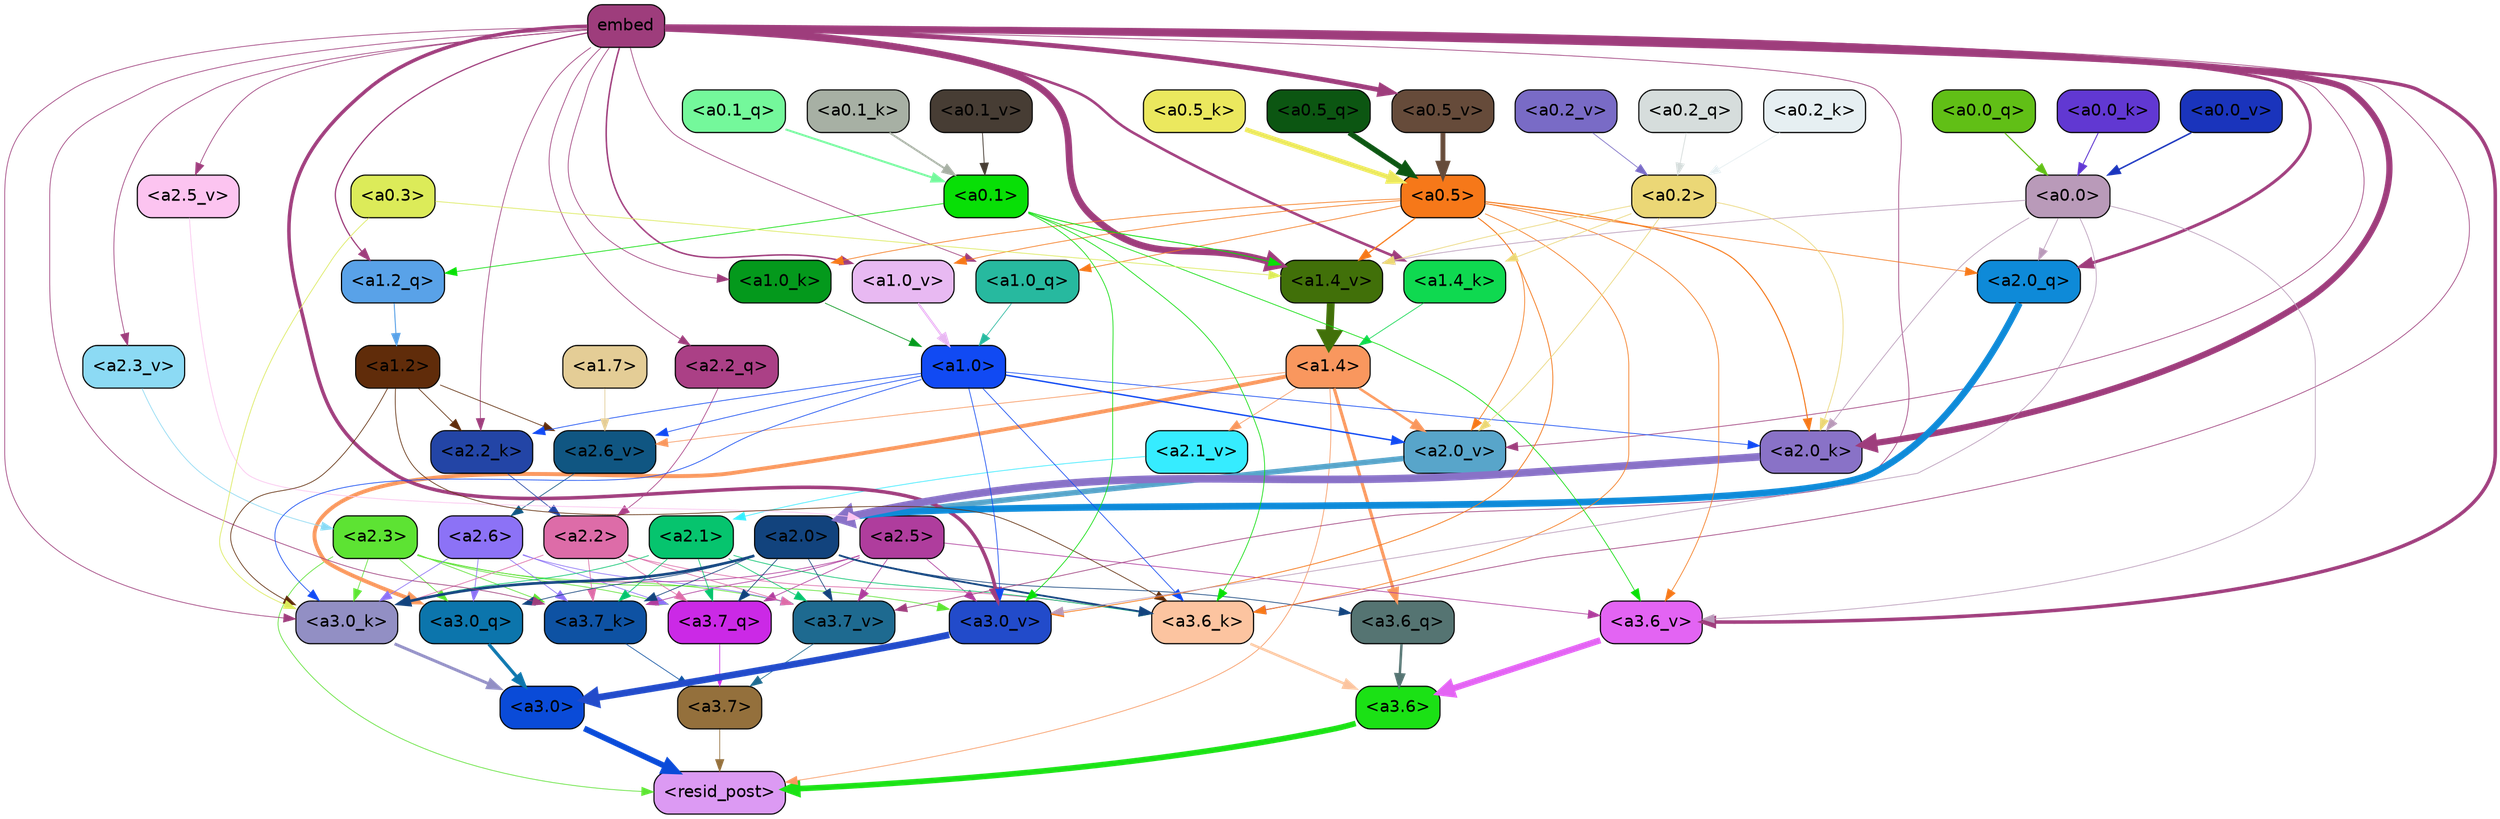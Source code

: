 strict digraph "" {
	graph [bgcolor=transparent,
		layout=dot,
		overlap=false,
		splines=true
	];
	"<a3.7>"	[color=black,
		fillcolor="#94703c",
		fontname=Helvetica,
		shape=box,
		style="filled, rounded"];
	"<resid_post>"	[color=black,
		fillcolor="#dc9af3",
		fontname=Helvetica,
		shape=box,
		style="filled, rounded"];
	"<a3.7>" -> "<resid_post>"	[color="#94703c",
		penwidth=0.6];
	"<a3.6>"	[color=black,
		fillcolor="#1be115",
		fontname=Helvetica,
		shape=box,
		style="filled, rounded"];
	"<a3.6>" -> "<resid_post>"	[color="#1be115",
		penwidth=4.753257989883423];
	"<a3.0>"	[color=black,
		fillcolor="#0a4bd8",
		fontname=Helvetica,
		shape=box,
		style="filled, rounded"];
	"<a3.0>" -> "<resid_post>"	[color="#0a4bd8",
		penwidth=4.90053927898407];
	"<a2.3>"	[color=black,
		fillcolor="#5de333",
		fontname=Helvetica,
		shape=box,
		style="filled, rounded"];
	"<a2.3>" -> "<resid_post>"	[color="#5de333",
		penwidth=0.6];
	"<a3.7_q>"	[color=black,
		fillcolor="#cb29e6",
		fontname=Helvetica,
		shape=box,
		style="filled, rounded"];
	"<a2.3>" -> "<a3.7_q>"	[color="#5de333",
		penwidth=0.6];
	"<a3.0_q>"	[color=black,
		fillcolor="#0c75ac",
		fontname=Helvetica,
		shape=box,
		style="filled, rounded"];
	"<a2.3>" -> "<a3.0_q>"	[color="#5de333",
		penwidth=0.6];
	"<a3.7_k>"	[color=black,
		fillcolor="#0e52a3",
		fontname=Helvetica,
		shape=box,
		style="filled, rounded"];
	"<a2.3>" -> "<a3.7_k>"	[color="#5de333",
		penwidth=0.6];
	"<a3.0_k>"	[color=black,
		fillcolor="#928fc4",
		fontname=Helvetica,
		shape=box,
		style="filled, rounded"];
	"<a2.3>" -> "<a3.0_k>"	[color="#5de333",
		penwidth=0.6];
	"<a3.7_v>"	[color=black,
		fillcolor="#1e6a90",
		fontname=Helvetica,
		shape=box,
		style="filled, rounded"];
	"<a2.3>" -> "<a3.7_v>"	[color="#5de333",
		penwidth=0.6];
	"<a3.0_v>"	[color=black,
		fillcolor="#224bca",
		fontname=Helvetica,
		shape=box,
		style="filled, rounded"];
	"<a2.3>" -> "<a3.0_v>"	[color="#5de333",
		penwidth=0.6];
	"<a1.4>"	[color=black,
		fillcolor="#f9975e",
		fontname=Helvetica,
		shape=box,
		style="filled, rounded"];
	"<a1.4>" -> "<resid_post>"	[color="#f9975e",
		penwidth=0.6];
	"<a3.6_q>"	[color=black,
		fillcolor="#557472",
		fontname=Helvetica,
		shape=box,
		style="filled, rounded"];
	"<a1.4>" -> "<a3.6_q>"	[color="#f9975e",
		penwidth=2.6043437719345093];
	"<a1.4>" -> "<a3.0_q>"	[color="#f9975e",
		penwidth=3.2779015004634857];
	"<a2.6_v>"	[color=black,
		fillcolor="#105682",
		fontname=Helvetica,
		shape=box,
		style="filled, rounded"];
	"<a1.4>" -> "<a2.6_v>"	[color="#f9975e",
		penwidth=0.6];
	"<a2.1_v>"	[color=black,
		fillcolor="#36ecff",
		fontname=Helvetica,
		shape=box,
		style="filled, rounded"];
	"<a1.4>" -> "<a2.1_v>"	[color="#f9975e",
		penwidth=0.6];
	"<a2.0_v>"	[color=black,
		fillcolor="#58a5ca",
		fontname=Helvetica,
		shape=box,
		style="filled, rounded"];
	"<a1.4>" -> "<a2.0_v>"	[color="#f9975e",
		penwidth=2.089712530374527];
	"<a3.7_q>" -> "<a3.7>"	[color="#cb29e6",
		penwidth=0.6];
	"<a3.6_q>" -> "<a3.6>"	[color="#557472",
		penwidth=2.091020345687866];
	"<a3.0_q>" -> "<a3.0>"	[color="#0c75ac",
		penwidth=2.7421876192092896];
	"<a3.7_k>" -> "<a3.7>"	[color="#0e52a3",
		penwidth=0.6];
	"<a3.6_k>"	[color=black,
		fillcolor="#fcc4a0",
		fontname=Helvetica,
		shape=box,
		style="filled, rounded"];
	"<a3.6_k>" -> "<a3.6>"	[color="#fcc4a0",
		penwidth=2.048597991466522];
	"<a3.0_k>" -> "<a3.0>"	[color="#928fc4",
		penwidth=2.476402521133423];
	"<a3.7_v>" -> "<a3.7>"	[color="#1e6a90",
		penwidth=0.6];
	"<a3.6_v>"	[color=black,
		fillcolor="#e364f3",
		fontname=Helvetica,
		shape=box,
		style="filled, rounded"];
	"<a3.6_v>" -> "<a3.6>"	[color="#e364f3",
		penwidth=5.2550448179244995];
	"<a3.0_v>" -> "<a3.0>"	[color="#224bca",
		penwidth=5.652270674705505];
	"<a2.6>"	[color=black,
		fillcolor="#8c72f6",
		fontname=Helvetica,
		shape=box,
		style="filled, rounded"];
	"<a2.6>" -> "<a3.7_q>"	[color="#8c72f6",
		penwidth=0.6];
	"<a2.6>" -> "<a3.0_q>"	[color="#8c72f6",
		penwidth=0.6];
	"<a2.6>" -> "<a3.7_k>"	[color="#8c72f6",
		penwidth=0.6];
	"<a2.6>" -> "<a3.0_k>"	[color="#8c72f6",
		penwidth=0.6];
	"<a2.6>" -> "<a3.7_v>"	[color="#8c72f6",
		penwidth=0.6];
	"<a2.5>"	[color=black,
		fillcolor="#af3d9d",
		fontname=Helvetica,
		shape=box,
		style="filled, rounded"];
	"<a2.5>" -> "<a3.7_q>"	[color="#af3d9d",
		penwidth=0.6];
	"<a2.5>" -> "<a3.7_k>"	[color="#af3d9d",
		penwidth=0.6];
	"<a2.5>" -> "<a3.0_k>"	[color="#af3d9d",
		penwidth=0.6];
	"<a2.5>" -> "<a3.7_v>"	[color="#af3d9d",
		penwidth=0.6];
	"<a2.5>" -> "<a3.6_v>"	[color="#af3d9d",
		penwidth=0.6];
	"<a2.5>" -> "<a3.0_v>"	[color="#af3d9d",
		penwidth=0.6];
	"<a2.2>"	[color=black,
		fillcolor="#dd6ca8",
		fontname=Helvetica,
		shape=box,
		style="filled, rounded"];
	"<a2.2>" -> "<a3.7_q>"	[color="#dd6ca8",
		penwidth=0.6];
	"<a2.2>" -> "<a3.7_k>"	[color="#dd6ca8",
		penwidth=0.6];
	"<a2.2>" -> "<a3.6_k>"	[color="#dd6ca8",
		penwidth=0.6];
	"<a2.2>" -> "<a3.0_k>"	[color="#dd6ca8",
		penwidth=0.6];
	"<a2.2>" -> "<a3.7_v>"	[color="#dd6ca8",
		penwidth=0.6];
	"<a2.1>"	[color=black,
		fillcolor="#06c46e",
		fontname=Helvetica,
		shape=box,
		style="filled, rounded"];
	"<a2.1>" -> "<a3.7_q>"	[color="#06c46e",
		penwidth=0.6];
	"<a2.1>" -> "<a3.7_k>"	[color="#06c46e",
		penwidth=0.6];
	"<a2.1>" -> "<a3.6_k>"	[color="#06c46e",
		penwidth=0.6];
	"<a2.1>" -> "<a3.0_k>"	[color="#06c46e",
		penwidth=0.6];
	"<a2.1>" -> "<a3.7_v>"	[color="#06c46e",
		penwidth=0.6];
	"<a2.0>"	[color=black,
		fillcolor="#12437d",
		fontname=Helvetica,
		shape=box,
		style="filled, rounded"];
	"<a2.0>" -> "<a3.7_q>"	[color="#12437d",
		penwidth=0.6];
	"<a2.0>" -> "<a3.6_q>"	[color="#12437d",
		penwidth=0.6];
	"<a2.0>" -> "<a3.0_q>"	[color="#12437d",
		penwidth=0.6];
	"<a2.0>" -> "<a3.7_k>"	[color="#12437d",
		penwidth=0.6];
	"<a2.0>" -> "<a3.6_k>"	[color="#12437d",
		penwidth=1.5290023684501648];
	"<a2.0>" -> "<a3.0_k>"	[color="#12437d",
		penwidth=2.2551413774490356];
	"<a2.0>" -> "<a3.7_v>"	[color="#12437d",
		penwidth=0.6];
	embed	[color=black,
		fillcolor="#9e3d7c",
		fontname=Helvetica,
		shape=box,
		style="filled, rounded"];
	embed -> "<a3.7_k>"	[color="#9e3d7c",
		penwidth=0.6];
	embed -> "<a3.6_k>"	[color="#9e3d7c",
		penwidth=0.6];
	embed -> "<a3.0_k>"	[color="#9e3d7c",
		penwidth=0.6];
	embed -> "<a3.7_v>"	[color="#9e3d7c",
		penwidth=0.6];
	embed -> "<a3.6_v>"	[color="#9e3d7c",
		penwidth=2.9556376338005066];
	embed -> "<a3.0_v>"	[color="#9e3d7c",
		penwidth=2.972973108291626];
	"<a2.2_q>"	[color=black,
		fillcolor="#ab4086",
		fontname=Helvetica,
		shape=box,
		style="filled, rounded"];
	embed -> "<a2.2_q>"	[color="#9e3d7c",
		penwidth=0.6];
	"<a2.0_q>"	[color=black,
		fillcolor="#0e8ad8",
		fontname=Helvetica,
		shape=box,
		style="filled, rounded"];
	embed -> "<a2.0_q>"	[color="#9e3d7c",
		penwidth=2.540744114667177];
	"<a2.2_k>"	[color=black,
		fillcolor="#2345a6",
		fontname=Helvetica,
		shape=box,
		style="filled, rounded"];
	embed -> "<a2.2_k>"	[color="#9e3d7c",
		penwidth=0.6];
	"<a2.0_k>"	[color=black,
		fillcolor="#8972c7",
		fontname=Helvetica,
		shape=box,
		style="filled, rounded"];
	embed -> "<a2.0_k>"	[color="#9e3d7c",
		penwidth=5.233989953994751];
	"<a2.5_v>"	[color=black,
		fillcolor="#fcc4f0",
		fontname=Helvetica,
		shape=box,
		style="filled, rounded"];
	embed -> "<a2.5_v>"	[color="#9e3d7c",
		penwidth=0.6];
	"<a2.3_v>"	[color=black,
		fillcolor="#8cdaf4",
		fontname=Helvetica,
		shape=box,
		style="filled, rounded"];
	embed -> "<a2.3_v>"	[color="#9e3d7c",
		penwidth=0.6];
	embed -> "<a2.0_v>"	[color="#9e3d7c",
		penwidth=0.6];
	"<a1.2_q>"	[color=black,
		fillcolor="#59a2e8",
		fontname=Helvetica,
		shape=box,
		style="filled, rounded"];
	embed -> "<a1.2_q>"	[color="#9e3d7c",
		penwidth=1.0232882499694824];
	"<a1.0_q>"	[color=black,
		fillcolor="#27b99f",
		fontname=Helvetica,
		shape=box,
		style="filled, rounded"];
	embed -> "<a1.0_q>"	[color="#9e3d7c",
		penwidth=0.6];
	"<a1.4_k>"	[color=black,
		fillcolor="#0fd950",
		fontname=Helvetica,
		shape=box,
		style="filled, rounded"];
	embed -> "<a1.4_k>"	[color="#9e3d7c",
		penwidth=2.181154489517212];
	"<a1.0_k>"	[color=black,
		fillcolor="#04991c",
		fontname=Helvetica,
		shape=box,
		style="filled, rounded"];
	embed -> "<a1.0_k>"	[color="#9e3d7c",
		penwidth=0.6];
	"<a1.4_v>"	[color=black,
		fillcolor="#417009",
		fontname=Helvetica,
		shape=box,
		style="filled, rounded"];
	embed -> "<a1.4_v>"	[color="#9e3d7c",
		penwidth=5.707561254501343];
	"<a1.0_v>"	[color=black,
		fillcolor="#e8b9f2",
		fontname=Helvetica,
		shape=box,
		style="filled, rounded"];
	embed -> "<a1.0_v>"	[color="#9e3d7c",
		penwidth=1.26310396194458];
	"<a0.5_v>"	[color=black,
		fillcolor="#664b3a",
		fontname=Helvetica,
		shape=box,
		style="filled, rounded"];
	embed -> "<a0.5_v>"	[color="#9e3d7c",
		penwidth=4.048895955085754];
	"<a1.2>"	[color=black,
		fillcolor="#602c0a",
		fontname=Helvetica,
		shape=box,
		style="filled, rounded"];
	"<a1.2>" -> "<a3.6_k>"	[color="#602c0a",
		penwidth=0.6];
	"<a1.2>" -> "<a3.0_k>"	[color="#602c0a",
		penwidth=0.6];
	"<a1.2>" -> "<a2.2_k>"	[color="#602c0a",
		penwidth=0.6];
	"<a1.2>" -> "<a2.6_v>"	[color="#602c0a",
		penwidth=0.6];
	"<a1.0>"	[color=black,
		fillcolor="#114af3",
		fontname=Helvetica,
		shape=box,
		style="filled, rounded"];
	"<a1.0>" -> "<a3.6_k>"	[color="#114af3",
		penwidth=0.6];
	"<a1.0>" -> "<a3.0_k>"	[color="#114af3",
		penwidth=0.6];
	"<a1.0>" -> "<a3.0_v>"	[color="#114af3",
		penwidth=0.6];
	"<a1.0>" -> "<a2.2_k>"	[color="#114af3",
		penwidth=0.6];
	"<a1.0>" -> "<a2.0_k>"	[color="#114af3",
		penwidth=0.6];
	"<a1.0>" -> "<a2.6_v>"	[color="#114af3",
		penwidth=0.6];
	"<a1.0>" -> "<a2.0_v>"	[color="#114af3",
		penwidth=1.1915444135665894];
	"<a0.5>"	[color=black,
		fillcolor="#f67819",
		fontname=Helvetica,
		shape=box,
		style="filled, rounded"];
	"<a0.5>" -> "<a3.6_k>"	[color="#f67819",
		penwidth=0.6];
	"<a0.5>" -> "<a3.6_v>"	[color="#f67819",
		penwidth=0.6];
	"<a0.5>" -> "<a3.0_v>"	[color="#f67819",
		penwidth=0.6790935099124908];
	"<a0.5>" -> "<a2.0_q>"	[color="#f67819",
		penwidth=0.6];
	"<a0.5>" -> "<a2.0_k>"	[color="#f67819",
		penwidth=0.8868831396102905];
	"<a0.5>" -> "<a2.0_v>"	[color="#f67819",
		penwidth=0.6];
	"<a0.5>" -> "<a1.0_q>"	[color="#f67819",
		penwidth=0.6];
	"<a0.5>" -> "<a1.0_k>"	[color="#f67819",
		penwidth=0.6];
	"<a0.5>" -> "<a1.4_v>"	[color="#f67819",
		penwidth=1.0242966413497925];
	"<a0.5>" -> "<a1.0_v>"	[color="#f67819",
		penwidth=0.6];
	"<a0.1>"	[color=black,
		fillcolor="#08df06",
		fontname=Helvetica,
		shape=box,
		style="filled, rounded"];
	"<a0.1>" -> "<a3.6_k>"	[color="#08df06",
		penwidth=0.6];
	"<a0.1>" -> "<a3.6_v>"	[color="#08df06",
		penwidth=0.6];
	"<a0.1>" -> "<a3.0_v>"	[color="#08df06",
		penwidth=0.6];
	"<a0.1>" -> "<a1.2_q>"	[color="#08df06",
		penwidth=0.6];
	"<a0.1>" -> "<a1.4_v>"	[color="#08df06",
		penwidth=0.7291159629821777];
	"<a0.3>"	[color=black,
		fillcolor="#dceb59",
		fontname=Helvetica,
		shape=box,
		style="filled, rounded"];
	"<a0.3>" -> "<a3.0_k>"	[color="#dceb59",
		penwidth=0.6];
	"<a0.3>" -> "<a1.4_v>"	[color="#dceb59",
		penwidth=0.6];
	"<a0.0>"	[color=black,
		fillcolor="#b99ab9",
		fontname=Helvetica,
		shape=box,
		style="filled, rounded"];
	"<a0.0>" -> "<a3.6_v>"	[color="#b99ab9",
		penwidth=0.6];
	"<a0.0>" -> "<a3.0_v>"	[color="#b99ab9",
		penwidth=0.6];
	"<a0.0>" -> "<a2.0_q>"	[color="#b99ab9",
		penwidth=0.6];
	"<a0.0>" -> "<a2.0_k>"	[color="#b99ab9",
		penwidth=0.6];
	"<a0.0>" -> "<a1.4_v>"	[color="#b99ab9",
		penwidth=0.6];
	"<a2.2_q>" -> "<a2.2>"	[color="#ab4086",
		penwidth=0.6];
	"<a2.0_q>" -> "<a2.0>"	[color="#0e8ad8",
		penwidth=5.6763341426849365];
	"<a2.2_k>" -> "<a2.2>"	[color="#2345a6",
		penwidth=0.6];
	"<a2.0_k>" -> "<a2.0>"	[color="#8972c7",
		penwidth=6.450865745544434];
	"<a2.6_v>" -> "<a2.6>"	[color="#105682",
		penwidth=0.6];
	"<a2.5_v>" -> "<a2.5>"	[color="#fcc4f0",
		penwidth=0.6];
	"<a2.3_v>" -> "<a2.3>"	[color="#8cdaf4",
		penwidth=0.6];
	"<a2.1_v>" -> "<a2.1>"	[color="#36ecff",
		penwidth=0.6];
	"<a2.0_v>" -> "<a2.0>"	[color="#58a5ca",
		penwidth=4.569358706474304];
	"<a0.2>"	[color=black,
		fillcolor="#ebd776",
		fontname=Helvetica,
		shape=box,
		style="filled, rounded"];
	"<a0.2>" -> "<a2.0_k>"	[color="#ebd776",
		penwidth=0.6];
	"<a0.2>" -> "<a2.0_v>"	[color="#ebd776",
		penwidth=0.6];
	"<a0.2>" -> "<a1.4_k>"	[color="#ebd776",
		penwidth=0.6];
	"<a0.2>" -> "<a1.4_v>"	[color="#ebd776",
		penwidth=0.6];
	"<a1.7>"	[color=black,
		fillcolor="#e4cd96",
		fontname=Helvetica,
		shape=box,
		style="filled, rounded"];
	"<a1.7>" -> "<a2.6_v>"	[color="#e4cd96",
		penwidth=0.6];
	"<a1.2_q>" -> "<a1.2>"	[color="#59a2e8",
		penwidth=0.8473789691925049];
	"<a1.0_q>" -> "<a1.0>"	[color="#27b99f",
		penwidth=0.6];
	"<a1.4_k>" -> "<a1.4>"	[color="#0fd950",
		penwidth=0.6];
	"<a1.0_k>" -> "<a1.0>"	[color="#04991c",
		penwidth=0.6];
	"<a1.4_v>" -> "<a1.4>"	[color="#417009",
		penwidth=6.609479665756226];
	"<a1.0_v>" -> "<a1.0>"	[color="#e8b9f2",
		penwidth=1.862385869026184];
	"<a0.5_q>"	[color=black,
		fillcolor="#0c5612",
		fontname=Helvetica,
		shape=box,
		style="filled, rounded"];
	"<a0.5_q>" -> "<a0.5>"	[color="#0c5612",
		penwidth=4.525571644306183];
	"<a0.2_q>"	[color=black,
		fillcolor="#d6dddc",
		fontname=Helvetica,
		shape=box,
		style="filled, rounded"];
	"<a0.2_q>" -> "<a0.2>"	[color="#d6dddc",
		penwidth=0.650632381439209];
	"<a0.1_q>"	[color=black,
		fillcolor="#74f89b",
		fontname=Helvetica,
		shape=box,
		style="filled, rounded"];
	"<a0.1_q>" -> "<a0.1>"	[color="#74f89b",
		penwidth=1.6614570617675781];
	"<a0.0_q>"	[color=black,
		fillcolor="#61bf16",
		fontname=Helvetica,
		shape=box,
		style="filled, rounded"];
	"<a0.0_q>" -> "<a0.0>"	[color="#61bf16",
		penwidth=0.9274430274963379];
	"<a0.5_k>"	[color=black,
		fillcolor="#ebe85e",
		fontname=Helvetica,
		shape=box,
		style="filled, rounded"];
	"<a0.5_k>" -> "<a0.5>"	[color="#ebe85e",
		penwidth=3.994816780090332];
	"<a0.2_k>"	[color=black,
		fillcolor="#e6eff2",
		fontname=Helvetica,
		shape=box,
		style="filled, rounded"];
	"<a0.2_k>" -> "<a0.2>"	[color="#e6eff2",
		penwidth=0.6];
	"<a0.1_k>"	[color=black,
		fillcolor="#a7b0a4",
		fontname=Helvetica,
		shape=box,
		style="filled, rounded"];
	"<a0.1_k>" -> "<a0.1>"	[color="#a7b0a4",
		penwidth=1.5859735012054443];
	"<a0.0_k>"	[color=black,
		fillcolor="#6138d2",
		fontname=Helvetica,
		shape=box,
		style="filled, rounded"];
	"<a0.0_k>" -> "<a0.0>"	[color="#6138d2",
		penwidth=0.8134422302246094];
	"<a0.5_v>" -> "<a0.5>"	[color="#664b3a",
		penwidth=4.101986527442932];
	"<a0.2_v>"	[color=black,
		fillcolor="#796bc6",
		fontname=Helvetica,
		shape=box,
		style="filled, rounded"];
	"<a0.2_v>" -> "<a0.2>"	[color="#796bc6",
		penwidth=0.6];
	"<a0.1_v>"	[color=black,
		fillcolor="#473d34",
		fontname=Helvetica,
		shape=box,
		style="filled, rounded"];
	"<a0.1_v>" -> "<a0.1>"	[color="#473d34",
		penwidth=0.6931805610656738];
	"<a0.0_v>"	[color=black,
		fillcolor="#1a34bc",
		fontname=Helvetica,
		shape=box,
		style="filled, rounded"];
	"<a0.0_v>" -> "<a0.0>"	[color="#1a34bc",
		penwidth=1.2705905437469482];
}
